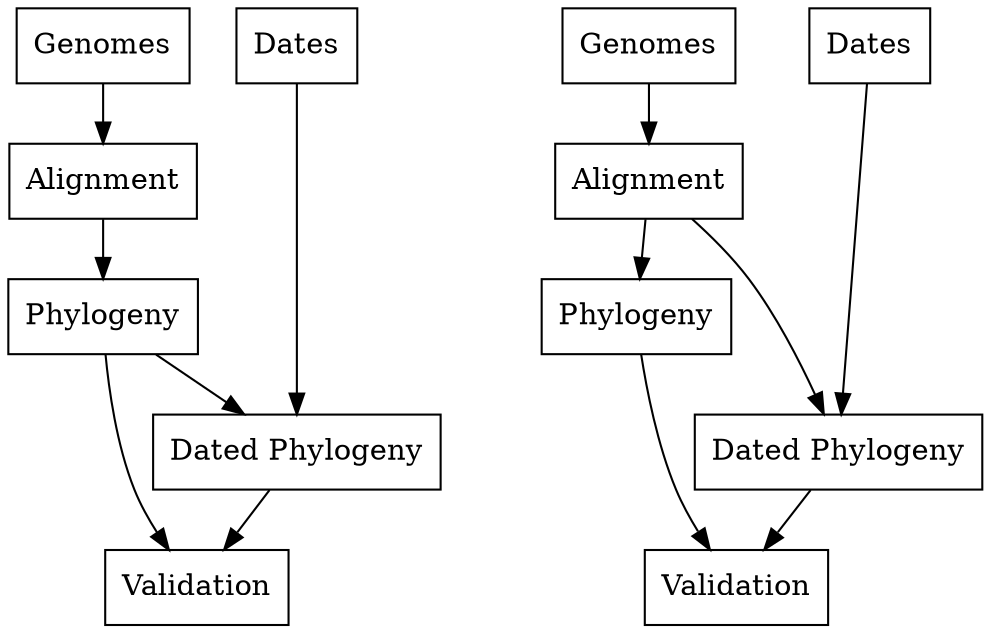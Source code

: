 digraph G {
node [shape=rect];
graph [ranksep=0.4];

subgraph A {
    color=blue
G[label="Genomes"]
D[label="Dates"]
A[label="Alignment"]
P[label="Phylogeny"]
DP[label="Dated Phylogeny"]
V[label="Validation"]
G -> A -> P -> DP -> V
P -> V
D -> DP
}
subgraph X {
node[color=white,label="",shape=circle,width=.1]
edge[color=white]
1->2->3->4->5
}
subgraph B {
G2[label="Genomes"]
D2[label="Dates"]
A2[label="Alignment"]
P2[label="Phylogeny"]
DP2[label="Dated Phylogeny"]
V2[label="Validation"]
G2 -> A2 -> P2 -> V2
A2 -> DP2
D2 -> DP2 -> V2
}
{rank = same; G; D; G2; D2;}
{rank = same; A; A2;}
{rank = same; P; P2;}
{rank = same; DP; DP2;}
{rank = same; V; V2;}
}
